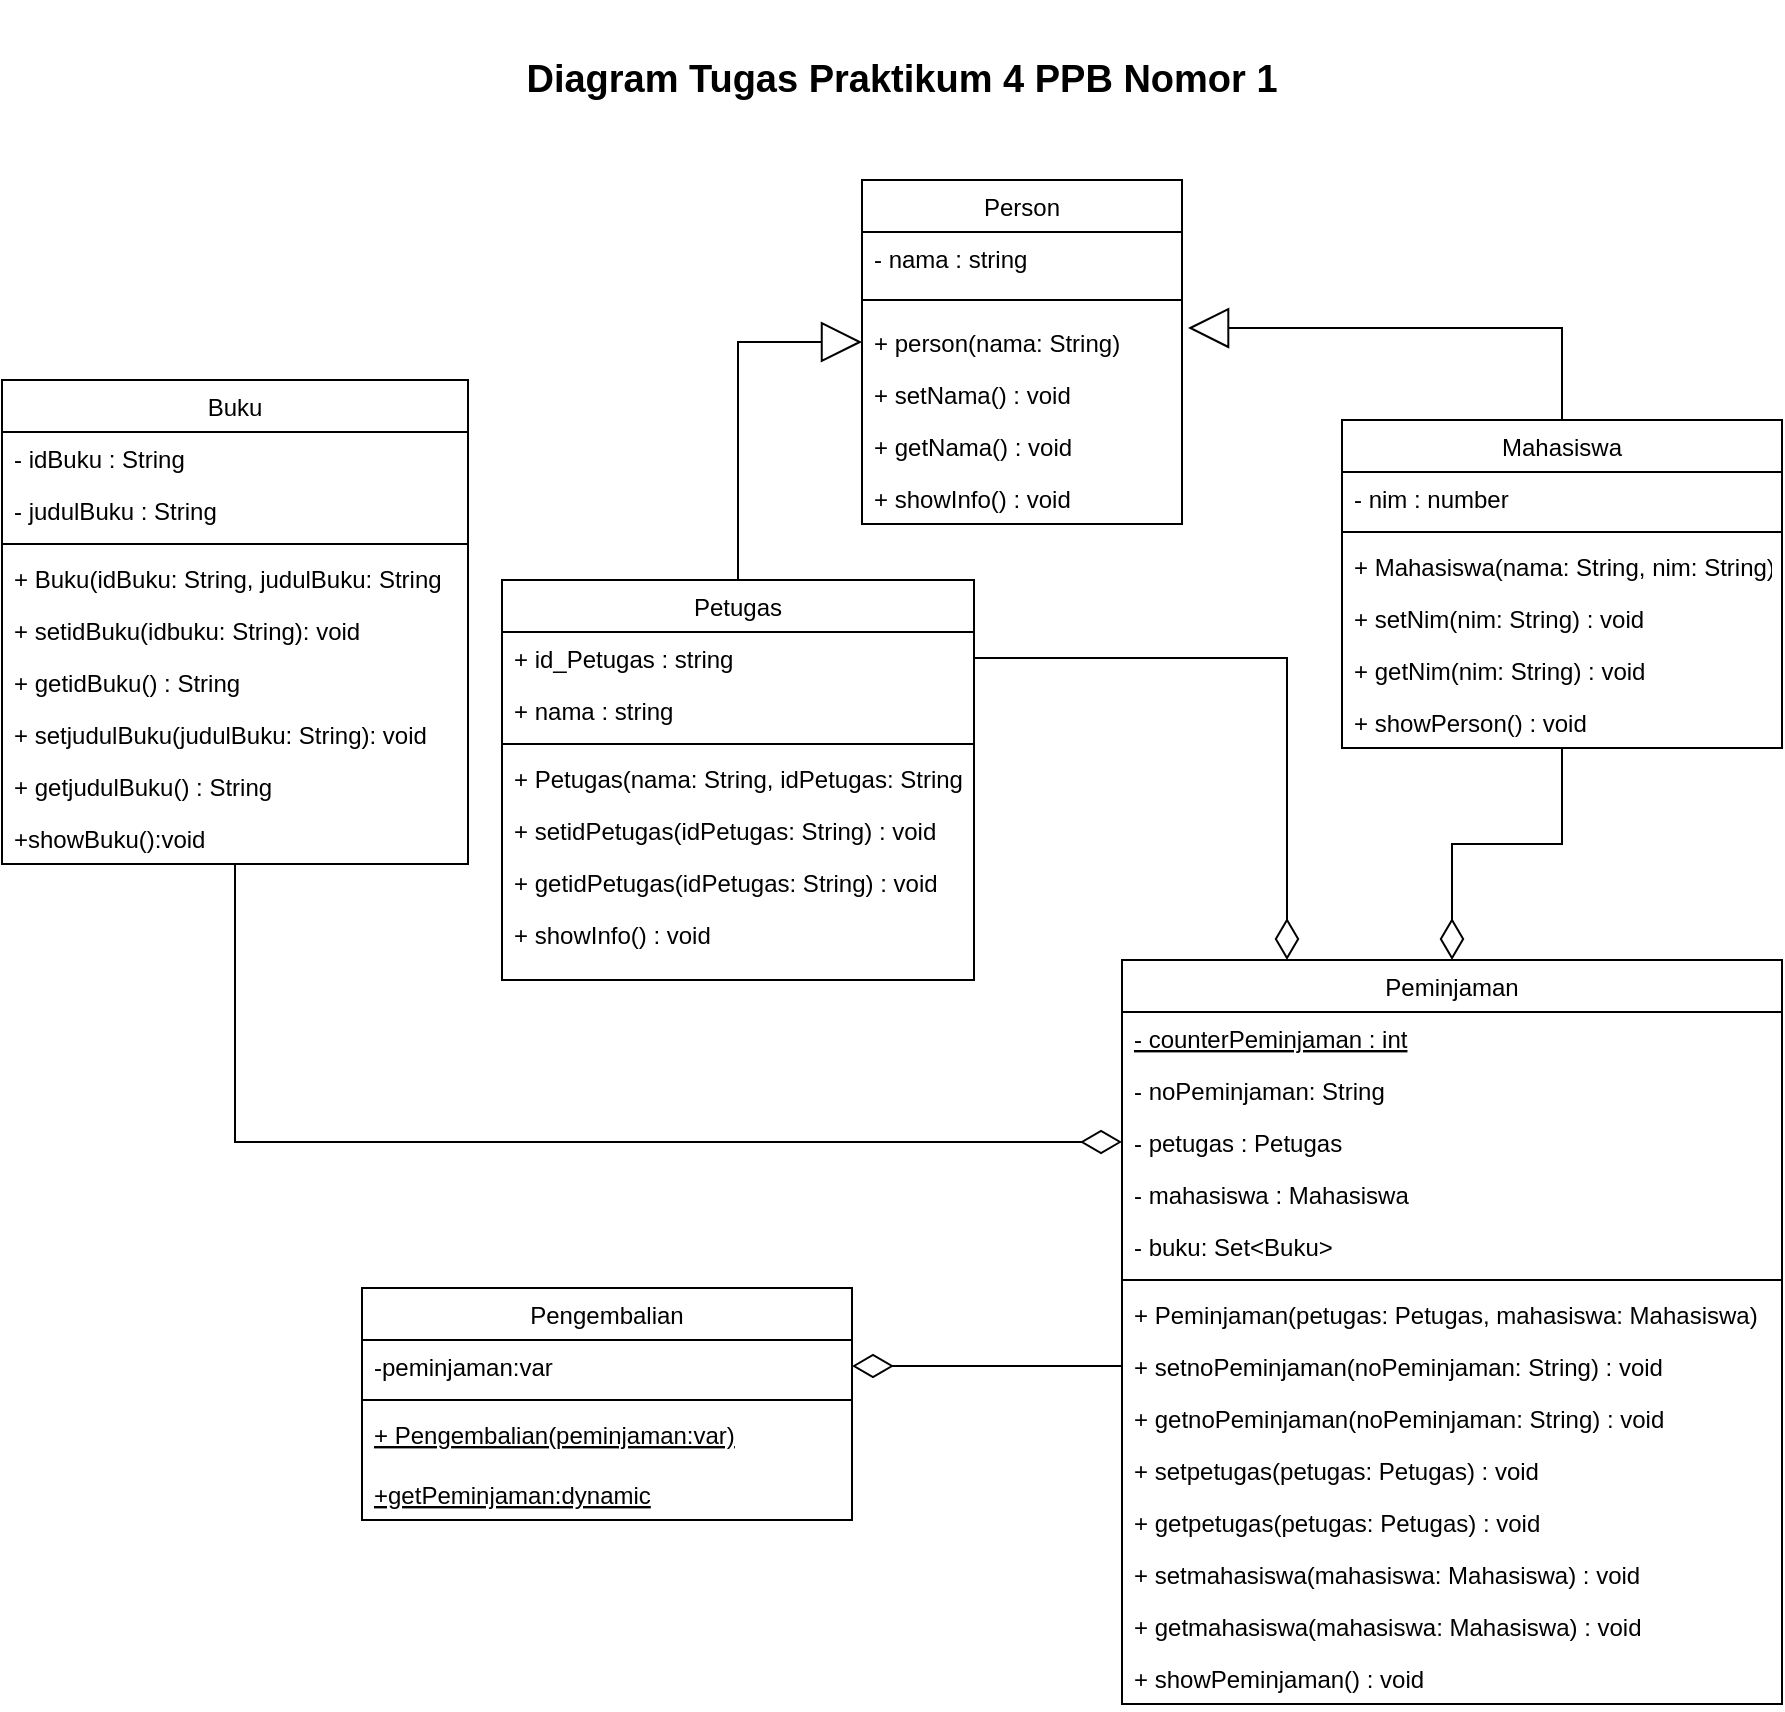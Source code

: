 <mxfile version="13.9.9" type="device"><diagram id="C5RBs43oDa-KdzZeNtuy" name="Page-1"><mxGraphModel dx="1907" dy="1679" grid="1" gridSize="10" guides="1" tooltips="1" connect="1" arrows="1" fold="1" page="1" pageScale="1" pageWidth="827" pageHeight="1169" math="0" shadow="0"><root><mxCell id="WIyWlLk6GJQsqaUBKTNV-0"/><mxCell id="WIyWlLk6GJQsqaUBKTNV-1" parent="WIyWlLk6GJQsqaUBKTNV-0"/><mxCell id="zkfFHV4jXpPFQw0GAbJ--0" value="Person" style="swimlane;fontStyle=0;align=center;verticalAlign=top;childLayout=stackLayout;horizontal=1;startSize=26;horizontalStack=0;resizeParent=1;resizeLast=0;collapsible=1;marginBottom=0;rounded=0;shadow=0;strokeWidth=1;" parent="WIyWlLk6GJQsqaUBKTNV-1" vertex="1"><mxGeometry x="420" y="-30" width="160" height="172" as="geometry"><mxRectangle x="230" y="140" width="160" height="26" as="alternateBounds"/></mxGeometry></mxCell><mxCell id="nicSy-Abo_mH3xpioWSB-10" value="- nama : string" style="text;align=left;verticalAlign=top;spacingLeft=4;spacingRight=4;overflow=hidden;rotatable=0;points=[[0,0.5],[1,0.5]];portConstraint=eastwest;rounded=0;shadow=0;html=0;" parent="zkfFHV4jXpPFQw0GAbJ--0" vertex="1"><mxGeometry y="26" width="160" height="26" as="geometry"/></mxCell><mxCell id="zkfFHV4jXpPFQw0GAbJ--4" value="" style="line;html=1;strokeWidth=1;align=left;verticalAlign=middle;spacingTop=-1;spacingLeft=3;spacingRight=3;rotatable=0;labelPosition=right;points=[];portConstraint=eastwest;" parent="zkfFHV4jXpPFQw0GAbJ--0" vertex="1"><mxGeometry y="52" width="160" height="16" as="geometry"/></mxCell><mxCell id="UDjoQ3Rur-SDjh9t6GYy-3" value="+ person(nama: String)" style="text;align=left;verticalAlign=top;spacingLeft=4;spacingRight=4;overflow=hidden;rotatable=0;points=[[0,0.5],[1,0.5]];portConstraint=eastwest;rounded=0;shadow=0;html=0;" parent="zkfFHV4jXpPFQw0GAbJ--0" vertex="1"><mxGeometry y="68" width="160" height="26" as="geometry"/></mxCell><mxCell id="nicSy-Abo_mH3xpioWSB-12" value="+ setNama() : void" style="text;align=left;verticalAlign=top;spacingLeft=4;spacingRight=4;overflow=hidden;rotatable=0;points=[[0,0.5],[1,0.5]];portConstraint=eastwest;rounded=0;shadow=0;html=0;" parent="zkfFHV4jXpPFQw0GAbJ--0" vertex="1"><mxGeometry y="94" width="160" height="26" as="geometry"/></mxCell><mxCell id="nicSy-Abo_mH3xpioWSB-14" value="+ getNama() : void" style="text;align=left;verticalAlign=top;spacingLeft=4;spacingRight=4;overflow=hidden;rotatable=0;points=[[0,0.5],[1,0.5]];portConstraint=eastwest;rounded=0;shadow=0;html=0;" parent="zkfFHV4jXpPFQw0GAbJ--0" vertex="1"><mxGeometry y="120" width="160" height="26" as="geometry"/></mxCell><mxCell id="nicSy-Abo_mH3xpioWSB-13" value="+ showInfo() : void" style="text;align=left;verticalAlign=top;spacingLeft=4;spacingRight=4;overflow=hidden;rotatable=0;points=[[0,0.5],[1,0.5]];portConstraint=eastwest;rounded=0;shadow=0;html=0;" parent="zkfFHV4jXpPFQw0GAbJ--0" vertex="1"><mxGeometry y="146" width="160" height="26" as="geometry"/></mxCell><mxCell id="UDjoQ3Rur-SDjh9t6GYy-8" style="edgeStyle=orthogonalEdgeStyle;rounded=0;orthogonalLoop=1;jettySize=auto;html=1;exitX=0.5;exitY=0;exitDx=0;exitDy=0;entryX=0;entryY=0.5;entryDx=0;entryDy=0;endArrow=block;endFill=0;endSize=18;" parent="WIyWlLk6GJQsqaUBKTNV-1" source="txHQvJpWTWSwER8w-Csu-3" target="UDjoQ3Rur-SDjh9t6GYy-3" edge="1"><mxGeometry relative="1" as="geometry"/></mxCell><mxCell id="txHQvJpWTWSwER8w-Csu-3" value="Petugas" style="swimlane;fontStyle=0;align=center;verticalAlign=top;childLayout=stackLayout;horizontal=1;startSize=26;horizontalStack=0;resizeParent=1;resizeLast=0;collapsible=1;marginBottom=0;rounded=0;shadow=0;strokeWidth=1;" parent="WIyWlLk6GJQsqaUBKTNV-1" vertex="1"><mxGeometry x="240" y="170" width="236" height="200" as="geometry"><mxRectangle x="270" y="190" width="160" height="26" as="alternateBounds"/></mxGeometry></mxCell><mxCell id="txHQvJpWTWSwER8w-Csu-4" value="+ id_Petugas : string" style="text;align=left;verticalAlign=top;spacingLeft=4;spacingRight=4;overflow=hidden;rotatable=0;points=[[0,0.5],[1,0.5]];portConstraint=eastwest;rounded=0;shadow=0;html=0;" parent="txHQvJpWTWSwER8w-Csu-3" vertex="1"><mxGeometry y="26" width="236" height="26" as="geometry"/></mxCell><mxCell id="txHQvJpWTWSwER8w-Csu-29" value="+ nama : string" style="text;align=left;verticalAlign=top;spacingLeft=4;spacingRight=4;overflow=hidden;rotatable=0;points=[[0,0.5],[1,0.5]];portConstraint=eastwest;rounded=0;shadow=0;html=0;" parent="txHQvJpWTWSwER8w-Csu-3" vertex="1"><mxGeometry y="52" width="236" height="26" as="geometry"/></mxCell><mxCell id="txHQvJpWTWSwER8w-Csu-5" value="" style="line;html=1;strokeWidth=1;align=left;verticalAlign=middle;spacingTop=-1;spacingLeft=3;spacingRight=3;rotatable=0;labelPosition=right;points=[];portConstraint=eastwest;" parent="txHQvJpWTWSwER8w-Csu-3" vertex="1"><mxGeometry y="78" width="236" height="8" as="geometry"/></mxCell><mxCell id="UDjoQ3Rur-SDjh9t6GYy-6" value="+ Petugas(nama: String, idPetugas: String" style="text;align=left;verticalAlign=top;spacingLeft=4;spacingRight=4;overflow=hidden;rotatable=0;points=[[0,0.5],[1,0.5]];portConstraint=eastwest;rounded=0;shadow=0;html=0;" parent="txHQvJpWTWSwER8w-Csu-3" vertex="1"><mxGeometry y="86" width="236" height="26" as="geometry"/></mxCell><mxCell id="nicSy-Abo_mH3xpioWSB-15" value="+ setidPetugas(idPetugas: String) : void" style="text;align=left;verticalAlign=top;spacingLeft=4;spacingRight=4;overflow=hidden;rotatable=0;points=[[0,0.5],[1,0.5]];portConstraint=eastwest;rounded=0;shadow=0;html=0;" parent="txHQvJpWTWSwER8w-Csu-3" vertex="1"><mxGeometry y="112" width="236" height="26" as="geometry"/></mxCell><mxCell id="nicSy-Abo_mH3xpioWSB-17" value="+ getidPetugas(idPetugas: String) : void" style="text;align=left;verticalAlign=top;spacingLeft=4;spacingRight=4;overflow=hidden;rotatable=0;points=[[0,0.5],[1,0.5]];portConstraint=eastwest;rounded=0;shadow=0;html=0;" parent="txHQvJpWTWSwER8w-Csu-3" vertex="1"><mxGeometry y="138" width="236" height="26" as="geometry"/></mxCell><mxCell id="nicSy-Abo_mH3xpioWSB-18" value="+ showInfo() : void" style="text;align=left;verticalAlign=top;spacingLeft=4;spacingRight=4;overflow=hidden;rotatable=0;points=[[0,0.5],[1,0.5]];portConstraint=eastwest;rounded=0;shadow=0;html=0;" parent="txHQvJpWTWSwER8w-Csu-3" vertex="1"><mxGeometry y="164" width="236" height="26" as="geometry"/></mxCell><mxCell id="txHQvJpWTWSwER8w-Csu-15" style="edgeStyle=orthogonalEdgeStyle;rounded=0;orthogonalLoop=1;jettySize=auto;html=1;exitX=0.5;exitY=1;exitDx=0;exitDy=0;endArrow=diamondThin;endFill=0;endSize=18;" parent="WIyWlLk6GJQsqaUBKTNV-1" source="txHQvJpWTWSwER8w-Csu-6" target="txHQvJpWTWSwER8w-Csu-10" edge="1"><mxGeometry relative="1" as="geometry"/></mxCell><mxCell id="txHQvJpWTWSwER8w-Csu-6" value="Buku" style="swimlane;fontStyle=0;align=center;verticalAlign=top;childLayout=stackLayout;horizontal=1;startSize=26;horizontalStack=0;resizeParent=1;resizeLast=0;collapsible=1;marginBottom=0;rounded=0;shadow=0;strokeWidth=1;" parent="WIyWlLk6GJQsqaUBKTNV-1" vertex="1"><mxGeometry x="-10" y="70" width="233" height="242" as="geometry"><mxRectangle x="270" y="190" width="160" height="26" as="alternateBounds"/></mxGeometry></mxCell><mxCell id="nicSy-Abo_mH3xpioWSB-0" value="- idBuku : String" style="text;align=left;verticalAlign=top;spacingLeft=4;spacingRight=4;overflow=hidden;rotatable=0;points=[[0,0.5],[1,0.5]];portConstraint=eastwest;rounded=0;shadow=0;html=0;" parent="txHQvJpWTWSwER8w-Csu-6" vertex="1"><mxGeometry y="26" width="233" height="26" as="geometry"/></mxCell><mxCell id="txHQvJpWTWSwER8w-Csu-7" value="- judulBuku : String" style="text;align=left;verticalAlign=top;spacingLeft=4;spacingRight=4;overflow=hidden;rotatable=0;points=[[0,0.5],[1,0.5]];portConstraint=eastwest;rounded=0;shadow=0;html=0;" parent="txHQvJpWTWSwER8w-Csu-6" vertex="1"><mxGeometry y="52" width="233" height="26" as="geometry"/></mxCell><mxCell id="txHQvJpWTWSwER8w-Csu-8" value="" style="line;html=1;strokeWidth=1;align=left;verticalAlign=middle;spacingTop=-1;spacingLeft=3;spacingRight=3;rotatable=0;labelPosition=right;points=[];portConstraint=eastwest;" parent="txHQvJpWTWSwER8w-Csu-6" vertex="1"><mxGeometry y="78" width="233" height="8" as="geometry"/></mxCell><mxCell id="UDjoQ3Rur-SDjh9t6GYy-0" value="+ Buku(idBuku: String, judulBuku: String" style="text;align=left;verticalAlign=top;spacingLeft=4;spacingRight=4;overflow=hidden;rotatable=0;points=[[0,0.5],[1,0.5]];portConstraint=eastwest;rounded=0;shadow=0;html=0;" parent="txHQvJpWTWSwER8w-Csu-6" vertex="1"><mxGeometry y="86" width="233" height="26" as="geometry"/></mxCell><mxCell id="nicSy-Abo_mH3xpioWSB-1" value="+ setidBuku(idbuku: String): void" style="text;align=left;verticalAlign=top;spacingLeft=4;spacingRight=4;overflow=hidden;rotatable=0;points=[[0,0.5],[1,0.5]];portConstraint=eastwest;rounded=0;shadow=0;html=0;" parent="txHQvJpWTWSwER8w-Csu-6" vertex="1"><mxGeometry y="112" width="233" height="26" as="geometry"/></mxCell><mxCell id="nicSy-Abo_mH3xpioWSB-26" value="+ getidBuku() : String" style="text;align=left;verticalAlign=top;spacingLeft=4;spacingRight=4;overflow=hidden;rotatable=0;points=[[0,0.5],[1,0.5]];portConstraint=eastwest;rounded=0;shadow=0;html=0;" parent="txHQvJpWTWSwER8w-Csu-6" vertex="1"><mxGeometry y="138" width="233" height="26" as="geometry"/></mxCell><mxCell id="nicSy-Abo_mH3xpioWSB-25" value="+ setjudulBuku(judulBuku: String): void" style="text;align=left;verticalAlign=top;spacingLeft=4;spacingRight=4;overflow=hidden;rotatable=0;points=[[0,0.5],[1,0.5]];portConstraint=eastwest;rounded=0;shadow=0;html=0;" parent="txHQvJpWTWSwER8w-Csu-6" vertex="1"><mxGeometry y="164" width="233" height="26" as="geometry"/></mxCell><mxCell id="nicSy-Abo_mH3xpioWSB-2" value="+ getjudulBuku() : String" style="text;align=left;verticalAlign=top;spacingLeft=4;spacingRight=4;overflow=hidden;rotatable=0;points=[[0,0.5],[1,0.5]];portConstraint=eastwest;rounded=0;shadow=0;html=0;" parent="txHQvJpWTWSwER8w-Csu-6" vertex="1"><mxGeometry y="190" width="233" height="26" as="geometry"/></mxCell><mxCell id="JrVCawzqnXWwS9jHZfV3-0" value="+showBuku():void" style="text;align=left;verticalAlign=top;spacingLeft=4;spacingRight=4;overflow=hidden;rotatable=0;points=[[0,0.5],[1,0.5]];portConstraint=eastwest;" vertex="1" parent="txHQvJpWTWSwER8w-Csu-6"><mxGeometry y="216" width="233" height="26" as="geometry"/></mxCell><mxCell id="txHQvJpWTWSwER8w-Csu-9" value="Peminjaman" style="swimlane;fontStyle=0;align=center;verticalAlign=top;childLayout=stackLayout;horizontal=1;startSize=26;horizontalStack=0;resizeParent=1;resizeLast=0;collapsible=1;marginBottom=0;rounded=0;shadow=0;strokeWidth=1;strokeColor=#000000;" parent="WIyWlLk6GJQsqaUBKTNV-1" vertex="1"><mxGeometry x="550" y="360" width="330" height="372" as="geometry"><mxRectangle x="550" y="360" width="160" height="26" as="alternateBounds"/></mxGeometry></mxCell><mxCell id="s5z736S5mEb-eUclROyT-1" value="- counterPeminjaman : int" style="text;align=left;verticalAlign=top;spacingLeft=4;spacingRight=4;overflow=hidden;rotatable=0;points=[[0,0.5],[1,0.5]];portConstraint=eastwest;rounded=0;shadow=0;html=0;fontStyle=4" parent="txHQvJpWTWSwER8w-Csu-9" vertex="1"><mxGeometry y="26" width="330" height="26" as="geometry"/></mxCell><mxCell id="nicSy-Abo_mH3xpioWSB-20" value="- noPeminjaman: String" style="text;align=left;verticalAlign=top;spacingLeft=4;spacingRight=4;overflow=hidden;rotatable=0;points=[[0,0.5],[1,0.5]];portConstraint=eastwest;rounded=0;shadow=0;html=0;" parent="txHQvJpWTWSwER8w-Csu-9" vertex="1"><mxGeometry y="52" width="330" height="26" as="geometry"/></mxCell><mxCell id="txHQvJpWTWSwER8w-Csu-10" value="- petugas : Petugas" style="text;align=left;verticalAlign=top;spacingLeft=4;spacingRight=4;overflow=hidden;rotatable=0;points=[[0,0.5],[1,0.5]];portConstraint=eastwest;rounded=0;shadow=0;html=0;" parent="txHQvJpWTWSwER8w-Csu-9" vertex="1"><mxGeometry y="78" width="330" height="26" as="geometry"/></mxCell><mxCell id="s5z736S5mEb-eUclROyT-0" value="- mahasiswa : Mahasiswa" style="text;align=left;verticalAlign=top;spacingLeft=4;spacingRight=4;overflow=hidden;rotatable=0;points=[[0,0.5],[1,0.5]];portConstraint=eastwest;rounded=0;shadow=0;html=0;" parent="txHQvJpWTWSwER8w-Csu-9" vertex="1"><mxGeometry y="104" width="330" height="26" as="geometry"/></mxCell><mxCell id="nicSy-Abo_mH3xpioWSB-21" value="- buku: Set&lt;Buku&gt;" style="text;align=left;verticalAlign=top;spacingLeft=4;spacingRight=4;overflow=hidden;rotatable=0;points=[[0,0.5],[1,0.5]];portConstraint=eastwest;rounded=0;shadow=0;html=0;" parent="txHQvJpWTWSwER8w-Csu-9" vertex="1"><mxGeometry y="130" width="330" height="26" as="geometry"/></mxCell><mxCell id="txHQvJpWTWSwER8w-Csu-11" value="" style="line;html=1;strokeWidth=1;align=left;verticalAlign=middle;spacingTop=-1;spacingLeft=3;spacingRight=3;rotatable=0;labelPosition=right;points=[];portConstraint=eastwest;" parent="txHQvJpWTWSwER8w-Csu-9" vertex="1"><mxGeometry y="156" width="330" height="8" as="geometry"/></mxCell><mxCell id="s5z736S5mEb-eUclROyT-2" value="+ Peminjaman(petugas: Petugas, mahasiswa: Mahasiswa)" style="text;align=left;verticalAlign=top;spacingLeft=4;spacingRight=4;overflow=hidden;rotatable=0;points=[[0,0.5],[1,0.5]];portConstraint=eastwest;rounded=0;shadow=0;html=0;" parent="txHQvJpWTWSwER8w-Csu-9" vertex="1"><mxGeometry y="164" width="330" height="26" as="geometry"/></mxCell><mxCell id="nicSy-Abo_mH3xpioWSB-22" value="+ setnoPeminjaman(noPeminjaman: String) : void" style="text;align=left;verticalAlign=top;spacingLeft=4;spacingRight=4;overflow=hidden;rotatable=0;points=[[0,0.5],[1,0.5]];portConstraint=eastwest;rounded=0;shadow=0;html=0;" parent="txHQvJpWTWSwER8w-Csu-9" vertex="1"><mxGeometry y="190" width="330" height="26" as="geometry"/></mxCell><mxCell id="s5z736S5mEb-eUclROyT-3" value="+ getnoPeminjaman(noPeminjaman: String) : void" style="text;align=left;verticalAlign=top;spacingLeft=4;spacingRight=4;overflow=hidden;rotatable=0;points=[[0,0.5],[1,0.5]];portConstraint=eastwest;rounded=0;shadow=0;html=0;" parent="txHQvJpWTWSwER8w-Csu-9" vertex="1"><mxGeometry y="216" width="330" height="26" as="geometry"/></mxCell><mxCell id="s5z736S5mEb-eUclROyT-4" value="+ setpetugas(petugas: Petugas) : void" style="text;align=left;verticalAlign=top;spacingLeft=4;spacingRight=4;overflow=hidden;rotatable=0;points=[[0,0.5],[1,0.5]];portConstraint=eastwest;rounded=0;shadow=0;html=0;" parent="txHQvJpWTWSwER8w-Csu-9" vertex="1"><mxGeometry y="242" width="330" height="26" as="geometry"/></mxCell><mxCell id="s5z736S5mEb-eUclROyT-5" value="+ getpetugas(petugas: Petugas) : void" style="text;align=left;verticalAlign=top;spacingLeft=4;spacingRight=4;overflow=hidden;rotatable=0;points=[[0,0.5],[1,0.5]];portConstraint=eastwest;rounded=0;shadow=0;html=0;" parent="txHQvJpWTWSwER8w-Csu-9" vertex="1"><mxGeometry y="268" width="330" height="26" as="geometry"/></mxCell><mxCell id="s5z736S5mEb-eUclROyT-6" value="+ setmahasiswa(mahasiswa: Mahasiswa) : void" style="text;align=left;verticalAlign=top;spacingLeft=4;spacingRight=4;overflow=hidden;rotatable=0;points=[[0,0.5],[1,0.5]];portConstraint=eastwest;rounded=0;shadow=0;html=0;" parent="txHQvJpWTWSwER8w-Csu-9" vertex="1"><mxGeometry y="294" width="330" height="26" as="geometry"/></mxCell><mxCell id="s5z736S5mEb-eUclROyT-7" value="+ getmahasiswa(mahasiswa: Mahasiswa) : void" style="text;align=left;verticalAlign=top;spacingLeft=4;spacingRight=4;overflow=hidden;rotatable=0;points=[[0,0.5],[1,0.5]];portConstraint=eastwest;rounded=0;shadow=0;html=0;" parent="txHQvJpWTWSwER8w-Csu-9" vertex="1"><mxGeometry y="320" width="330" height="26" as="geometry"/></mxCell><mxCell id="s5z736S5mEb-eUclROyT-8" value="+ showPeminjaman() : void" style="text;align=left;verticalAlign=top;spacingLeft=4;spacingRight=4;overflow=hidden;rotatable=0;points=[[0,0.5],[1,0.5]];portConstraint=eastwest;rounded=0;shadow=0;html=0;" parent="txHQvJpWTWSwER8w-Csu-9" vertex="1"><mxGeometry y="346" width="330" height="26" as="geometry"/></mxCell><mxCell id="txHQvJpWTWSwER8w-Csu-18" style="edgeStyle=orthogonalEdgeStyle;rounded=0;orthogonalLoop=1;jettySize=auto;html=1;exitX=1;exitY=0.5;exitDx=0;exitDy=0;entryX=0.25;entryY=0;entryDx=0;entryDy=0;endArrow=diamondThin;endFill=0;endSize=18;" parent="WIyWlLk6GJQsqaUBKTNV-1" source="txHQvJpWTWSwER8w-Csu-4" target="txHQvJpWTWSwER8w-Csu-9" edge="1"><mxGeometry relative="1" as="geometry"/></mxCell><mxCell id="txHQvJpWTWSwER8w-Csu-20" value="Pengembalian" style="swimlane;fontStyle=0;align=center;verticalAlign=top;childLayout=stackLayout;horizontal=1;startSize=26;horizontalStack=0;resizeParent=1;resizeLast=0;collapsible=1;marginBottom=0;rounded=0;shadow=0;strokeWidth=1;strokeColor=#000000;" parent="WIyWlLk6GJQsqaUBKTNV-1" vertex="1"><mxGeometry x="170" y="524" width="245" height="116" as="geometry"><mxRectangle x="207" y="453" width="160" height="26" as="alternateBounds"/></mxGeometry></mxCell><mxCell id="JrVCawzqnXWwS9jHZfV3-1" value="-peminjaman:var" style="text;align=left;verticalAlign=top;spacingLeft=4;spacingRight=4;overflow=hidden;rotatable=0;points=[[0,0.5],[1,0.5]];portConstraint=eastwest;" vertex="1" parent="txHQvJpWTWSwER8w-Csu-20"><mxGeometry y="26" width="245" height="26" as="geometry"/></mxCell><mxCell id="txHQvJpWTWSwER8w-Csu-22" value="" style="line;html=1;strokeWidth=1;align=left;verticalAlign=middle;spacingTop=-1;spacingLeft=3;spacingRight=3;rotatable=0;labelPosition=right;points=[];portConstraint=eastwest;" parent="txHQvJpWTWSwER8w-Csu-20" vertex="1"><mxGeometry y="52" width="245" height="8" as="geometry"/></mxCell><mxCell id="JrVCawzqnXWwS9jHZfV3-3" value="+ Pengembalian(peminjaman:var)" style="text;align=left;verticalAlign=top;spacingLeft=4;spacingRight=4;overflow=hidden;rotatable=0;points=[[0,0.5],[1,0.5]];portConstraint=eastwest;fontStyle=4" vertex="1" parent="txHQvJpWTWSwER8w-Csu-20"><mxGeometry y="60" width="245" height="30" as="geometry"/></mxCell><mxCell id="JrVCawzqnXWwS9jHZfV3-4" value="+getPeminjaman:dynamic" style="text;align=left;verticalAlign=top;spacingLeft=4;spacingRight=4;overflow=hidden;rotatable=0;points=[[0,0.5],[1,0.5]];portConstraint=eastwest;fontStyle=4" vertex="1" parent="txHQvJpWTWSwER8w-Csu-20"><mxGeometry y="90" width="245" height="26" as="geometry"/></mxCell><mxCell id="nicSy-Abo_mH3xpioWSB-4" style="edgeStyle=orthogonalEdgeStyle;rounded=0;orthogonalLoop=1;jettySize=auto;html=1;exitX=0.5;exitY=1;exitDx=0;exitDy=0;entryX=0.5;entryY=0;entryDx=0;entryDy=0;endArrow=diamondThin;endFill=0;endSize=18;" parent="WIyWlLk6GJQsqaUBKTNV-1" source="txHQvJpWTWSwER8w-Csu-25" target="txHQvJpWTWSwER8w-Csu-9" edge="1"><mxGeometry relative="1" as="geometry"/></mxCell><mxCell id="UDjoQ3Rur-SDjh9t6GYy-7" style="edgeStyle=orthogonalEdgeStyle;rounded=0;orthogonalLoop=1;jettySize=auto;html=1;exitX=0.5;exitY=0;exitDx=0;exitDy=0;entryX=1.019;entryY=0.231;entryDx=0;entryDy=0;entryPerimeter=0;endArrow=block;endFill=0;endSize=18;" parent="WIyWlLk6GJQsqaUBKTNV-1" source="txHQvJpWTWSwER8w-Csu-25" target="UDjoQ3Rur-SDjh9t6GYy-3" edge="1"><mxGeometry relative="1" as="geometry"/></mxCell><mxCell id="txHQvJpWTWSwER8w-Csu-25" value="Mahasiswa" style="swimlane;fontStyle=0;align=center;verticalAlign=top;childLayout=stackLayout;horizontal=1;startSize=26;horizontalStack=0;resizeParent=1;resizeLast=0;collapsible=1;marginBottom=0;rounded=0;shadow=0;strokeWidth=1;" parent="WIyWlLk6GJQsqaUBKTNV-1" vertex="1"><mxGeometry x="660" y="90" width="220" height="164" as="geometry"><mxRectangle x="630" y="95" width="160" height="26" as="alternateBounds"/></mxGeometry></mxCell><mxCell id="txHQvJpWTWSwER8w-Csu-26" value="- nim : number" style="text;align=left;verticalAlign=top;spacingLeft=4;spacingRight=4;overflow=hidden;rotatable=0;points=[[0,0.5],[1,0.5]];portConstraint=eastwest;rounded=0;shadow=0;html=0;" parent="txHQvJpWTWSwER8w-Csu-25" vertex="1"><mxGeometry y="26" width="220" height="26" as="geometry"/></mxCell><mxCell id="txHQvJpWTWSwER8w-Csu-27" value="" style="line;html=1;strokeWidth=1;align=left;verticalAlign=middle;spacingTop=-1;spacingLeft=3;spacingRight=3;rotatable=0;labelPosition=right;points=[];portConstraint=eastwest;" parent="txHQvJpWTWSwER8w-Csu-25" vertex="1"><mxGeometry y="52" width="220" height="8" as="geometry"/></mxCell><mxCell id="UDjoQ3Rur-SDjh9t6GYy-2" value="+ Mahasiswa(nama: String, nim: String)" style="text;align=left;verticalAlign=top;spacingLeft=4;spacingRight=4;overflow=hidden;rotatable=0;points=[[0,0.5],[1,0.5]];portConstraint=eastwest;rounded=0;shadow=0;html=0;" parent="txHQvJpWTWSwER8w-Csu-25" vertex="1"><mxGeometry y="60" width="220" height="26" as="geometry"/></mxCell><mxCell id="nicSy-Abo_mH3xpioWSB-5" value="+ setNim(nim: String) : void" style="text;align=left;verticalAlign=top;spacingLeft=4;spacingRight=4;overflow=hidden;rotatable=0;points=[[0,0.5],[1,0.5]];portConstraint=eastwest;rounded=0;shadow=0;html=0;" parent="txHQvJpWTWSwER8w-Csu-25" vertex="1"><mxGeometry y="86" width="220" height="26" as="geometry"/></mxCell><mxCell id="nicSy-Abo_mH3xpioWSB-6" value="+ getNim(nim: String) : void" style="text;align=left;verticalAlign=top;spacingLeft=4;spacingRight=4;overflow=hidden;rotatable=0;points=[[0,0.5],[1,0.5]];portConstraint=eastwest;rounded=0;shadow=0;html=0;" parent="txHQvJpWTWSwER8w-Csu-25" vertex="1"><mxGeometry y="112" width="220" height="26" as="geometry"/></mxCell><mxCell id="UDjoQ3Rur-SDjh9t6GYy-1" value="+ showPerson() : void" style="text;align=left;verticalAlign=top;spacingLeft=4;spacingRight=4;overflow=hidden;rotatable=0;points=[[0,0.5],[1,0.5]];portConstraint=eastwest;rounded=0;shadow=0;html=0;" parent="txHQvJpWTWSwER8w-Csu-25" vertex="1"><mxGeometry y="138" width="220" height="26" as="geometry"/></mxCell><mxCell id="txHQvJpWTWSwER8w-Csu-30" value="&lt;font style=&quot;font-size: 19px&quot;&gt;&lt;b&gt;Diagram Tugas Praktikum 4 PPB Nomor 1&lt;/b&gt;&lt;/font&gt;" style="text;html=1;strokeColor=none;fillColor=none;align=center;verticalAlign=middle;whiteSpace=wrap;rounded=0;" parent="WIyWlLk6GJQsqaUBKTNV-1" vertex="1"><mxGeometry x="230" y="-120" width="420" height="80" as="geometry"/></mxCell><mxCell id="JrVCawzqnXWwS9jHZfV3-2" style="edgeStyle=orthogonalEdgeStyle;rounded=0;orthogonalLoop=1;jettySize=auto;html=1;exitX=0;exitY=0.5;exitDx=0;exitDy=0;entryX=1;entryY=0.5;entryDx=0;entryDy=0;endArrow=diamondThin;endFill=0;endSize=18;" edge="1" parent="WIyWlLk6GJQsqaUBKTNV-1" source="nicSy-Abo_mH3xpioWSB-22" target="JrVCawzqnXWwS9jHZfV3-1"><mxGeometry relative="1" as="geometry"/></mxCell></root></mxGraphModel></diagram></mxfile>